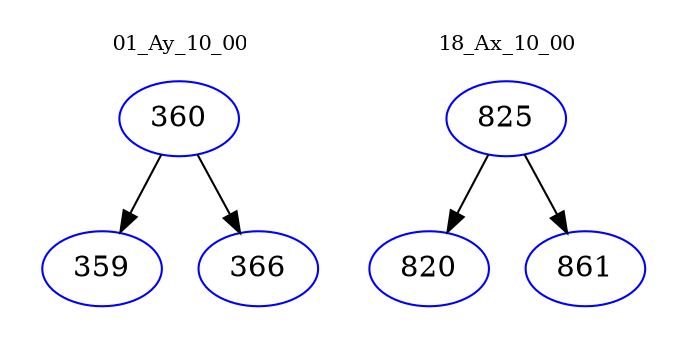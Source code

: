 digraph{
subgraph cluster_0 {
color = white
label = "01_Ay_10_00";
fontsize=10;
T0_360 [label="360", color="blue"]
T0_360 -> T0_359 [color="black"]
T0_359 [label="359", color="blue"]
T0_360 -> T0_366 [color="black"]
T0_366 [label="366", color="blue"]
}
subgraph cluster_1 {
color = white
label = "18_Ax_10_00";
fontsize=10;
T1_825 [label="825", color="blue"]
T1_825 -> T1_820 [color="black"]
T1_820 [label="820", color="blue"]
T1_825 -> T1_861 [color="black"]
T1_861 [label="861", color="blue"]
}
}
